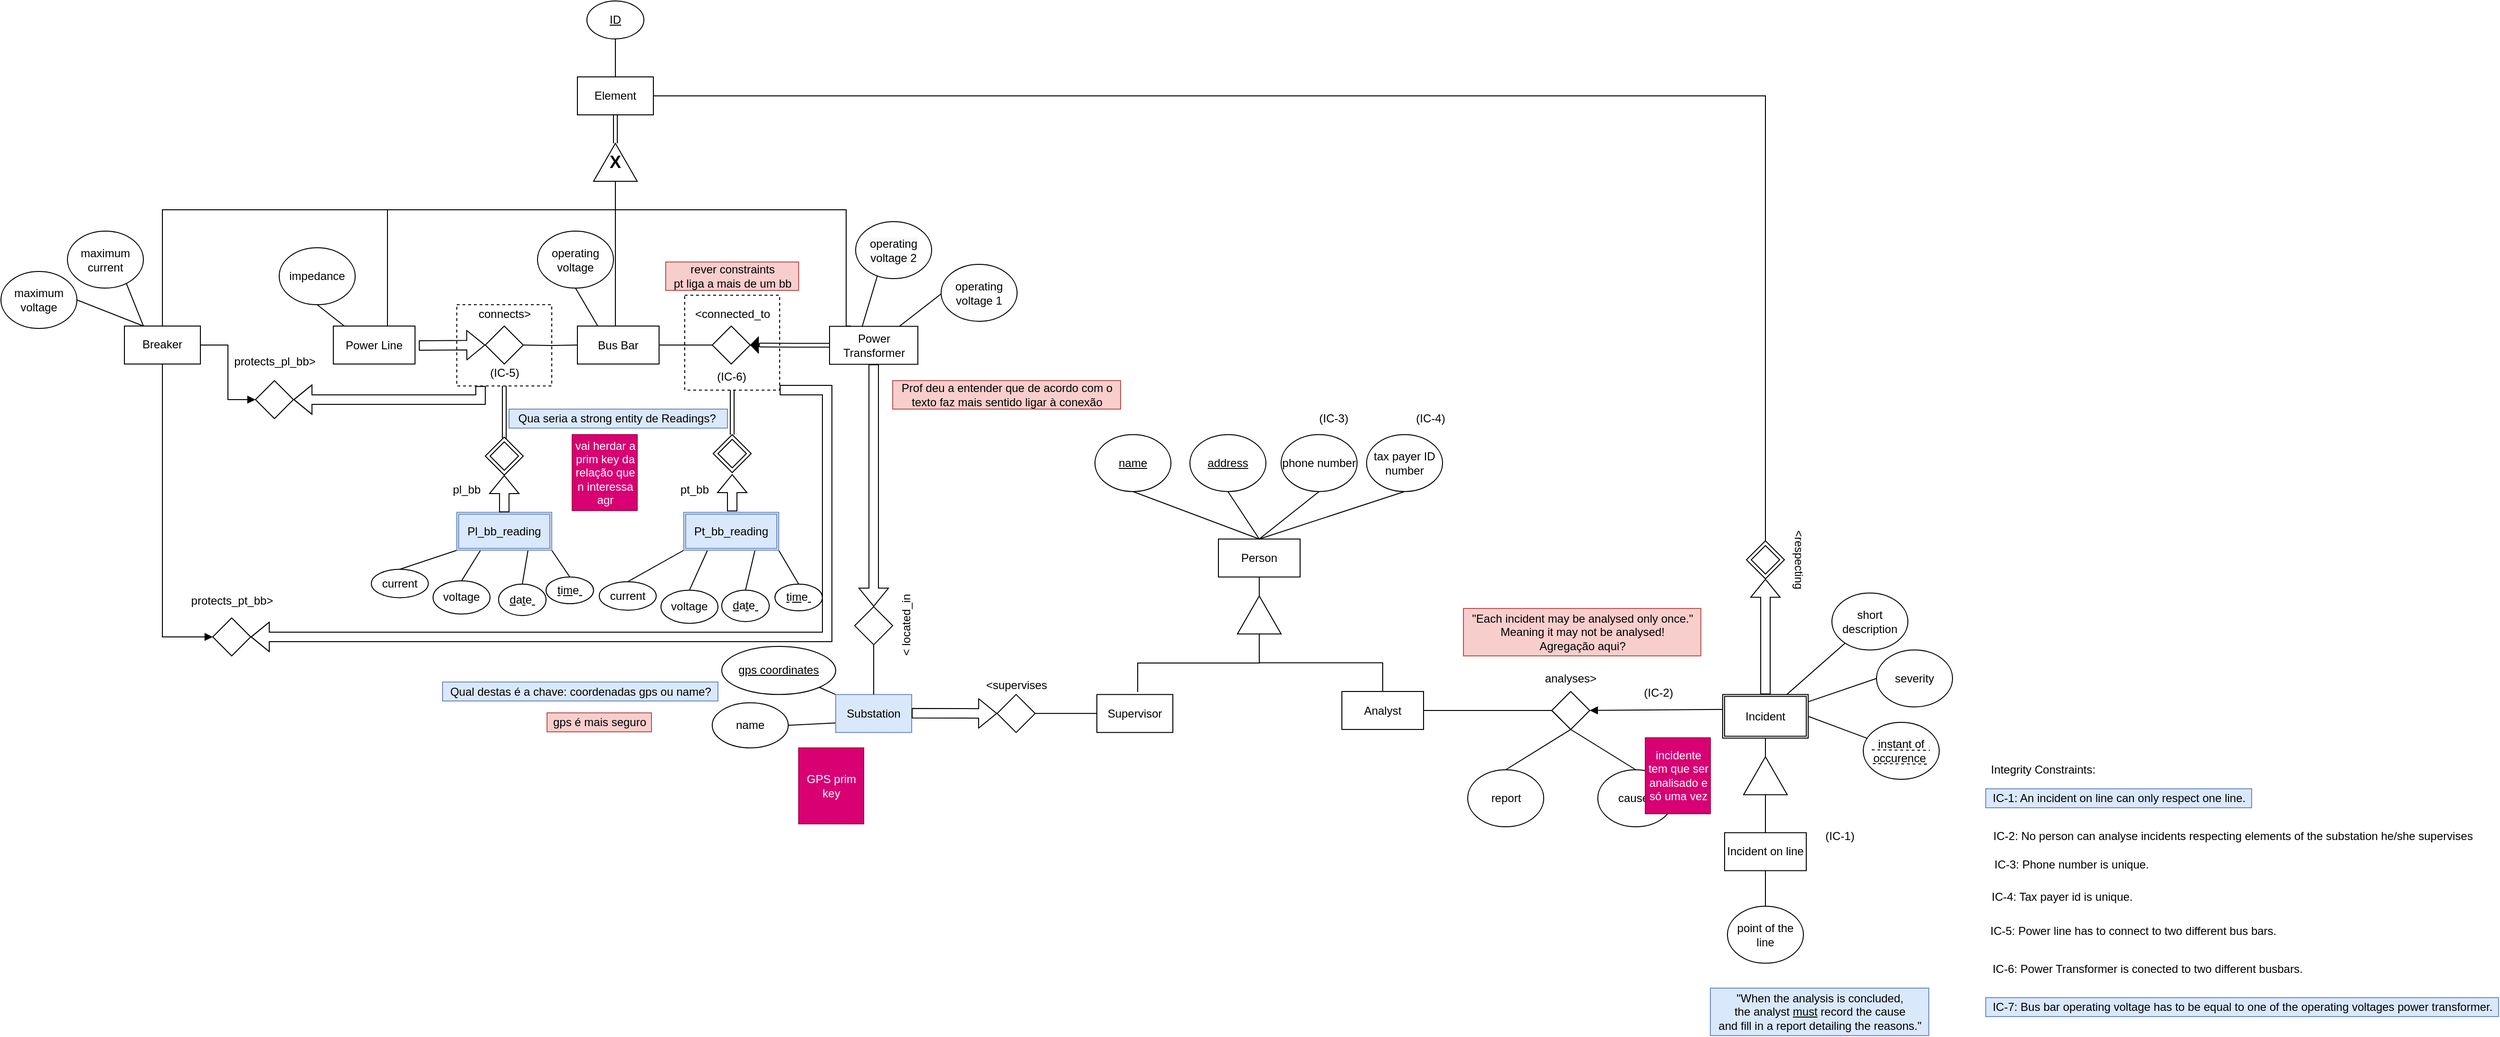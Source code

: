 <mxfile version="13.8.0" type="github">
  <diagram id="Y0KxQUBkyKEq2muDvGOm" name="Page-1">
    <mxGraphModel dx="1747" dy="596" grid="1" gridSize="10" guides="1" tooltips="1" connect="1" arrows="1" fold="1" page="1" pageScale="1" pageWidth="827" pageHeight="1169" math="0" shadow="0">
      <root>
        <mxCell id="0" />
        <mxCell id="1" parent="0" />
        <mxCell id="a2J0Nc1vYzjpuzIybUrS-59" value="" style="rounded=0;whiteSpace=wrap;html=1;dashed=1;fillColor=none;" parent="1" vertex="1">
          <mxGeometry x="470" y="370" width="100" height="100" as="geometry" />
        </mxCell>
        <mxCell id="L2RW_gPPLHdNKHFFvyPd-22" style="edgeStyle=orthogonalEdgeStyle;rounded=0;orthogonalLoop=1;jettySize=auto;html=1;exitX=0.5;exitY=0;exitDx=0;exitDy=0;entryX=0;entryY=0.5;entryDx=0;entryDy=0;endArrow=none;endFill=0;" parent="1" source="L2RW_gPPLHdNKHFFvyPd-1" target="L2RW_gPPLHdNKHFFvyPd-8" edge="1">
          <mxGeometry relative="1" as="geometry">
            <Array as="points">
              <mxPoint x="157" y="280" />
              <mxPoint x="397" y="280" />
            </Array>
          </mxGeometry>
        </mxCell>
        <mxCell id="VgiTeiBnJK4wXTCUt1GZ-3" style="rounded=0;orthogonalLoop=1;jettySize=auto;html=1;exitX=0.25;exitY=0;exitDx=0;exitDy=0;entryX=0.5;entryY=1;entryDx=0;entryDy=0;endArrow=none;endFill=0;" parent="1" source="a2J0Nc1vYzjpuzIybUrS-7" target="L2RW_gPPLHdNKHFFvyPd-5" edge="1">
          <mxGeometry relative="1" as="geometry">
            <mxPoint x="443.5" y="397.5" as="sourcePoint" />
          </mxGeometry>
        </mxCell>
        <mxCell id="L2RW_gPPLHdNKHFFvyPd-1" value="Power Line" style="rounded=0;whiteSpace=wrap;html=1;" parent="1" vertex="1">
          <mxGeometry x="100" y="402.5" width="86" height="40" as="geometry" />
        </mxCell>
        <mxCell id="L2RW_gPPLHdNKHFFvyPd-21" style="edgeStyle=orthogonalEdgeStyle;rounded=0;orthogonalLoop=1;jettySize=auto;html=1;exitX=0.5;exitY=0;exitDx=0;exitDy=0;entryX=0;entryY=0.5;entryDx=0;entryDy=0;endArrow=none;endFill=0;" parent="1" target="L2RW_gPPLHdNKHFFvyPd-8" edge="1">
          <mxGeometry relative="1" as="geometry">
            <Array as="points">
              <mxPoint x="397" y="405" />
            </Array>
            <mxPoint x="397" y="402.5" as="sourcePoint" />
          </mxGeometry>
        </mxCell>
        <mxCell id="L2RW_gPPLHdNKHFFvyPd-28" style="rounded=0;orthogonalLoop=1;jettySize=auto;html=1;exitX=0.136;exitY=0.004;exitDx=0;exitDy=0;entryX=0.5;entryY=1;entryDx=0;entryDy=0;endArrow=none;endFill=0;exitPerimeter=0;" parent="1" source="L2RW_gPPLHdNKHFFvyPd-1" target="L2RW_gPPLHdNKHFFvyPd-4" edge="1">
          <mxGeometry relative="1" as="geometry">
            <mxPoint x="127" y="402.49" as="sourcePoint" />
          </mxGeometry>
        </mxCell>
        <mxCell id="a2J0Nc1vYzjpuzIybUrS-54" style="edgeStyle=orthogonalEdgeStyle;rounded=0;orthogonalLoop=1;jettySize=auto;html=1;exitX=0;exitY=0.5;exitDx=0;exitDy=0;entryX=1;entryY=0.5;entryDx=0;entryDy=0;endArrow=none;endFill=0;" parent="1" target="sUP068O2RiSsUyLgRWOE-22" edge="1">
          <mxGeometry relative="1" as="geometry">
            <mxPoint x="357" y="422.5" as="sourcePoint" />
          </mxGeometry>
        </mxCell>
        <mxCell id="L2RW_gPPLHdNKHFFvyPd-23" style="edgeStyle=orthogonalEdgeStyle;rounded=0;orthogonalLoop=1;jettySize=auto;html=1;exitX=0.5;exitY=0;exitDx=0;exitDy=0;entryX=0;entryY=0.5;entryDx=0;entryDy=0;endArrow=none;endFill=0;" parent="1" target="L2RW_gPPLHdNKHFFvyPd-8" edge="1">
          <mxGeometry relative="1" as="geometry">
            <Array as="points">
              <mxPoint x="640" y="403" />
              <mxPoint x="640" y="280" />
              <mxPoint x="397" y="280" />
            </Array>
            <mxPoint x="645" y="402.5" as="sourcePoint" />
          </mxGeometry>
        </mxCell>
        <mxCell id="L2RW_gPPLHdNKHFFvyPd-30" style="rounded=0;orthogonalLoop=1;jettySize=auto;html=1;exitX=0.5;exitY=1;exitDx=0;exitDy=0;entryX=0.5;entryY=0;entryDx=0;entryDy=0;endArrow=none;endFill=0;" parent="1" target="L2RW_gPPLHdNKHFFvyPd-6" edge="1">
          <mxGeometry relative="1" as="geometry">
            <mxPoint x="645" y="442.5" as="sourcePoint" />
          </mxGeometry>
        </mxCell>
        <mxCell id="L2RW_gPPLHdNKHFFvyPd-31" style="rounded=0;orthogonalLoop=1;jettySize=auto;html=1;exitX=0.5;exitY=1;exitDx=0;exitDy=0;entryX=0.5;entryY=0;entryDx=0;entryDy=0;endArrow=none;endFill=0;" parent="1" target="L2RW_gPPLHdNKHFFvyPd-7" edge="1">
          <mxGeometry relative="1" as="geometry">
            <mxPoint x="645" y="442.5" as="sourcePoint" />
          </mxGeometry>
        </mxCell>
        <mxCell id="L2RW_gPPLHdNKHFFvyPd-4" value="impedance" style="ellipse;whiteSpace=wrap;html=1;" parent="1" vertex="1">
          <mxGeometry x="43" y="320" width="80" height="60" as="geometry" />
        </mxCell>
        <mxCell id="L2RW_gPPLHdNKHFFvyPd-5" value="operating voltage" style="ellipse;whiteSpace=wrap;html=1;" parent="1" vertex="1">
          <mxGeometry x="315" y="302.5" width="80" height="60" as="geometry" />
        </mxCell>
        <mxCell id="L2RW_gPPLHdNKHFFvyPd-6" value="operating voltage 1" style="ellipse;whiteSpace=wrap;html=1;" parent="1" vertex="1">
          <mxGeometry x="740" y="337.5" width="80" height="60" as="geometry" />
        </mxCell>
        <mxCell id="L2RW_gPPLHdNKHFFvyPd-7" value="&lt;span style=&quot;color: rgb(0 , 0 , 0) ; font-family: &amp;#34;helvetica&amp;#34; ; font-size: 12px ; font-style: normal ; font-weight: 400 ; letter-spacing: normal ; text-align: center ; text-indent: 0px ; text-transform: none ; word-spacing: 0px ; background-color: rgb(248 , 249 , 250) ; display: inline ; float: none&quot;&gt;operating voltage 2&lt;br&gt;&lt;/span&gt;" style="ellipse;whiteSpace=wrap;html=1;" parent="1" vertex="1">
          <mxGeometry x="650" y="292.5" width="80" height="60" as="geometry" />
        </mxCell>
        <mxCell id="L2RW_gPPLHdNKHFFvyPd-25" style="edgeStyle=orthogonalEdgeStyle;rounded=0;orthogonalLoop=1;jettySize=auto;html=1;exitX=1;exitY=0.5;exitDx=0;exitDy=0;entryX=0.5;entryY=1;entryDx=0;entryDy=0;endArrow=none;endFill=0;shape=link;" parent="1" source="L2RW_gPPLHdNKHFFvyPd-8" target="L2RW_gPPLHdNKHFFvyPd-24" edge="1">
          <mxGeometry relative="1" as="geometry" />
        </mxCell>
        <mxCell id="L2RW_gPPLHdNKHFFvyPd-8" value="&lt;b&gt;&lt;font style=&quot;font-size: 18px&quot;&gt;X&lt;/font&gt;&lt;/b&gt;" style="triangle;whiteSpace=wrap;html=1;direction=north;" parent="1" vertex="1">
          <mxGeometry x="374" y="210" width="46" height="40" as="geometry" />
        </mxCell>
        <mxCell id="L2RW_gPPLHdNKHFFvyPd-27" style="edgeStyle=orthogonalEdgeStyle;rounded=0;orthogonalLoop=1;jettySize=auto;html=1;exitX=0.5;exitY=0;exitDx=0;exitDy=0;entryX=0.5;entryY=1;entryDx=0;entryDy=0;endArrow=none;endFill=0;" parent="1" source="L2RW_gPPLHdNKHFFvyPd-24" target="L2RW_gPPLHdNKHFFvyPd-26" edge="1">
          <mxGeometry relative="1" as="geometry" />
        </mxCell>
        <mxCell id="q2oULeBiIMyMmIxV7hVm-10" style="edgeStyle=orthogonalEdgeStyle;rounded=0;orthogonalLoop=1;jettySize=auto;html=1;endArrow=none;endFill=0;exitX=1;exitY=0.5;exitDx=0;exitDy=0;entryX=0.5;entryY=0;entryDx=0;entryDy=0;" parent="1" source="L2RW_gPPLHdNKHFFvyPd-24" target="i0ntEIKi_8kebWYaH0-n-48" edge="1">
          <mxGeometry relative="1" as="geometry">
            <mxPoint x="1608" y="590" as="targetPoint" />
            <mxPoint x="1255" y="50" as="sourcePoint" />
            <Array as="points">
              <mxPoint x="1608" y="160" />
            </Array>
          </mxGeometry>
        </mxCell>
        <mxCell id="L2RW_gPPLHdNKHFFvyPd-24" value="Element" style="rounded=0;whiteSpace=wrap;html=1;" parent="1" vertex="1">
          <mxGeometry x="357" y="140" width="80" height="40" as="geometry" />
        </mxCell>
        <mxCell id="L2RW_gPPLHdNKHFFvyPd-26" value="&lt;u&gt;ID&lt;/u&gt;" style="ellipse;whiteSpace=wrap;html=1;" parent="1" vertex="1">
          <mxGeometry x="367" y="60" width="60" height="40" as="geometry" />
        </mxCell>
        <mxCell id="L2RW_gPPLHdNKHFFvyPd-34" style="edgeStyle=orthogonalEdgeStyle;rounded=0;orthogonalLoop=1;jettySize=auto;html=1;exitX=0.5;exitY=0;exitDx=0;exitDy=0;entryX=0;entryY=0.5;entryDx=0;entryDy=0;endArrow=none;endFill=0;" parent="1" source="L2RW_gPPLHdNKHFFvyPd-32" target="L2RW_gPPLHdNKHFFvyPd-8" edge="1">
          <mxGeometry relative="1" as="geometry">
            <Array as="points">
              <mxPoint x="-80" y="280" />
              <mxPoint x="397" y="280" />
            </Array>
          </mxGeometry>
        </mxCell>
        <mxCell id="L2RW_gPPLHdNKHFFvyPd-32" value="Breaker" style="rounded=0;whiteSpace=wrap;html=1;" parent="1" vertex="1">
          <mxGeometry x="-120" y="402.49" width="80" height="40" as="geometry" />
        </mxCell>
        <mxCell id="L2RW_gPPLHdNKHFFvyPd-38" style="rounded=0;jumpStyle=none;orthogonalLoop=1;jettySize=auto;html=1;exitX=1;exitY=0.5;exitDx=0;exitDy=0;entryX=0.25;entryY=0;entryDx=0;entryDy=0;endArrow=none;endFill=0;" parent="1" source="L2RW_gPPLHdNKHFFvyPd-35" target="L2RW_gPPLHdNKHFFvyPd-32" edge="1">
          <mxGeometry relative="1" as="geometry" />
        </mxCell>
        <mxCell id="L2RW_gPPLHdNKHFFvyPd-35" value="maximum voltage" style="ellipse;whiteSpace=wrap;html=1;" parent="1" vertex="1">
          <mxGeometry x="-250" y="345" width="80" height="60" as="geometry" />
        </mxCell>
        <mxCell id="L2RW_gPPLHdNKHFFvyPd-37" style="orthogonalLoop=1;jettySize=auto;html=1;exitX=0.5;exitY=0;exitDx=0;exitDy=0;entryX=0.25;entryY=0;entryDx=0;entryDy=0;endArrow=none;endFill=0;jumpStyle=none;rounded=0;" parent="1" source="L2RW_gPPLHdNKHFFvyPd-36" target="L2RW_gPPLHdNKHFFvyPd-32" edge="1">
          <mxGeometry relative="1" as="geometry" />
        </mxCell>
        <mxCell id="L2RW_gPPLHdNKHFFvyPd-36" value="maximum current" style="ellipse;whiteSpace=wrap;html=1;" parent="1" vertex="1">
          <mxGeometry x="-180" y="302.5" width="80" height="60" as="geometry" />
        </mxCell>
        <mxCell id="a2J0Nc1vYzjpuzIybUrS-136" style="edgeStyle=none;rounded=0;jumpSize=10;orthogonalLoop=1;jettySize=auto;html=1;exitX=0;exitY=0.5;exitDx=0;exitDy=0;entryX=1;entryY=0.5;entryDx=0;entryDy=0;startArrow=none;startFill=0;endArrow=none;endFill=0;strokeWidth=1;fillColor=none;" parent="1" source="L2RW_gPPLHdNKHFFvyPd-39" target="L2RW_gPPLHdNKHFFvyPd-66" edge="1">
          <mxGeometry relative="1" as="geometry" />
        </mxCell>
        <mxCell id="L2RW_gPPLHdNKHFFvyPd-39" value="Supervisor" style="rounded=0;whiteSpace=wrap;html=1;" parent="1" vertex="1">
          <mxGeometry x="904" y="790.67" width="80" height="40" as="geometry" />
        </mxCell>
        <mxCell id="L2RW_gPPLHdNKHFFvyPd-42" value="Person" style="rounded=0;whiteSpace=wrap;html=1;" parent="1" vertex="1">
          <mxGeometry x="1032" y="626.87" width="86" height="40" as="geometry" />
        </mxCell>
        <mxCell id="L2RW_gPPLHdNKHFFvyPd-47" style="rounded=0;jumpStyle=none;orthogonalLoop=1;jettySize=auto;html=1;exitX=0.5;exitY=1;exitDx=0;exitDy=0;entryX=0.5;entryY=0;entryDx=0;entryDy=0;endArrow=none;endFill=0;" parent="1" source="L2RW_gPPLHdNKHFFvyPd-43" target="L2RW_gPPLHdNKHFFvyPd-42" edge="1">
          <mxGeometry relative="1" as="geometry" />
        </mxCell>
        <mxCell id="L2RW_gPPLHdNKHFFvyPd-43" value="&lt;u&gt;name&lt;/u&gt;" style="ellipse;whiteSpace=wrap;html=1;" parent="1" vertex="1">
          <mxGeometry x="902" y="516.87" width="80" height="60" as="geometry" />
        </mxCell>
        <mxCell id="L2RW_gPPLHdNKHFFvyPd-48" style="rounded=0;jumpStyle=none;orthogonalLoop=1;jettySize=auto;html=1;exitX=0.5;exitY=1;exitDx=0;exitDy=0;entryX=0.5;entryY=0;entryDx=0;entryDy=0;endArrow=none;endFill=0;" parent="1" source="L2RW_gPPLHdNKHFFvyPd-44" target="L2RW_gPPLHdNKHFFvyPd-42" edge="1">
          <mxGeometry relative="1" as="geometry" />
        </mxCell>
        <mxCell id="L2RW_gPPLHdNKHFFvyPd-44" value="&lt;u&gt;address&lt;/u&gt;" style="ellipse;whiteSpace=wrap;html=1;" parent="1" vertex="1">
          <mxGeometry x="1002" y="516.87" width="80" height="60" as="geometry" />
        </mxCell>
        <mxCell id="L2RW_gPPLHdNKHFFvyPd-50" style="rounded=0;jumpStyle=none;orthogonalLoop=1;jettySize=auto;html=1;exitX=0.5;exitY=1;exitDx=0;exitDy=0;entryX=0.5;entryY=0;entryDx=0;entryDy=0;endArrow=none;endFill=0;" parent="1" source="L2RW_gPPLHdNKHFFvyPd-45" target="L2RW_gPPLHdNKHFFvyPd-42" edge="1">
          <mxGeometry relative="1" as="geometry" />
        </mxCell>
        <mxCell id="L2RW_gPPLHdNKHFFvyPd-45" value="phone number" style="ellipse;whiteSpace=wrap;html=1;" parent="1" vertex="1">
          <mxGeometry x="1098" y="516.87" width="80" height="60" as="geometry" />
        </mxCell>
        <mxCell id="L2RW_gPPLHdNKHFFvyPd-51" style="rounded=0;jumpStyle=none;orthogonalLoop=1;jettySize=auto;html=1;exitX=0.5;exitY=1;exitDx=0;exitDy=0;entryX=0.5;entryY=0;entryDx=0;entryDy=0;endArrow=none;endFill=0;" parent="1" source="L2RW_gPPLHdNKHFFvyPd-46" target="L2RW_gPPLHdNKHFFvyPd-42" edge="1">
          <mxGeometry relative="1" as="geometry" />
        </mxCell>
        <mxCell id="L2RW_gPPLHdNKHFFvyPd-46" value="tax payer ID number" style="ellipse;whiteSpace=wrap;html=1;" parent="1" vertex="1">
          <mxGeometry x="1188" y="516.87" width="80" height="60" as="geometry" />
        </mxCell>
        <mxCell id="L2RW_gPPLHdNKHFFvyPd-60" style="edgeStyle=orthogonalEdgeStyle;rounded=0;jumpStyle=none;orthogonalLoop=1;jettySize=auto;html=1;entryX=0;entryY=0.5;entryDx=0;entryDy=0;endArrow=none;endFill=0;" parent="1" target="L2RW_gPPLHdNKHFFvyPd-59" edge="1">
          <mxGeometry relative="1" as="geometry">
            <mxPoint x="947" y="788" as="sourcePoint" />
            <Array as="points">
              <mxPoint x="947" y="787.5" />
              <mxPoint x="947" y="757.5" />
              <mxPoint x="1075" y="757.5" />
            </Array>
          </mxGeometry>
        </mxCell>
        <mxCell id="a2J0Nc1vYzjpuzIybUrS-153" style="edgeStyle=none;rounded=0;jumpSize=10;orthogonalLoop=1;jettySize=auto;html=1;exitX=1;exitY=0.5;exitDx=0;exitDy=0;entryX=0;entryY=0.5;entryDx=0;entryDy=0;startArrow=none;startFill=0;endArrow=none;endFill=0;strokeWidth=1;fillColor=none;" parent="1" source="L2RW_gPPLHdNKHFFvyPd-56" target="EDN94cZxPP0RlWnuWc6e-1" edge="1">
          <mxGeometry relative="1" as="geometry" />
        </mxCell>
        <mxCell id="L2RW_gPPLHdNKHFFvyPd-56" value="Analyst" style="rounded=0;whiteSpace=wrap;html=1;" parent="1" vertex="1">
          <mxGeometry x="1162" y="787.5" width="86" height="40" as="geometry" />
        </mxCell>
        <mxCell id="L2RW_gPPLHdNKHFFvyPd-62" style="edgeStyle=orthogonalEdgeStyle;rounded=0;jumpStyle=none;orthogonalLoop=1;jettySize=auto;html=1;exitX=0;exitY=0.5;exitDx=0;exitDy=0;entryX=0.5;entryY=0;entryDx=0;entryDy=0;endArrow=none;endFill=0;" parent="1" source="L2RW_gPPLHdNKHFFvyPd-59" target="L2RW_gPPLHdNKHFFvyPd-56" edge="1">
          <mxGeometry relative="1" as="geometry" />
        </mxCell>
        <mxCell id="L2RW_gPPLHdNKHFFvyPd-63" style="edgeStyle=orthogonalEdgeStyle;rounded=0;jumpStyle=none;orthogonalLoop=1;jettySize=auto;html=1;exitX=1;exitY=0.5;exitDx=0;exitDy=0;entryX=0.5;entryY=1;entryDx=0;entryDy=0;endArrow=none;endFill=0;" parent="1" source="L2RW_gPPLHdNKHFFvyPd-59" target="L2RW_gPPLHdNKHFFvyPd-42" edge="1">
          <mxGeometry relative="1" as="geometry" />
        </mxCell>
        <mxCell id="L2RW_gPPLHdNKHFFvyPd-59" value="" style="triangle;whiteSpace=wrap;html=1;direction=north;" parent="1" vertex="1">
          <mxGeometry x="1052" y="686.87" width="46" height="40" as="geometry" />
        </mxCell>
        <mxCell id="L2RW_gPPLHdNKHFFvyPd-66" value="" style="rhombus;whiteSpace=wrap;html=1;" parent="1" vertex="1">
          <mxGeometry x="799" y="790.67" width="40" height="40" as="geometry" />
        </mxCell>
        <mxCell id="a2J0Nc1vYzjpuzIybUrS-159" value="" style="edgeStyle=none;rounded=0;jumpSize=10;orthogonalLoop=1;jettySize=auto;html=1;startArrow=none;startFill=0;endArrow=none;endFill=0;strokeWidth=1;fillColor=none;exitX=0.75;exitY=0;exitDx=0;exitDy=0;" parent="1" source="dva9v5aQtzbPUR5y3_-g-8" target="q2oULeBiIMyMmIxV7hVm-17" edge="1">
          <mxGeometry relative="1" as="geometry">
            <mxPoint x="1631.831" y="786.25" as="sourcePoint" />
          </mxGeometry>
        </mxCell>
        <mxCell id="q2oULeBiIMyMmIxV7hVm-12" style="edgeStyle=orthogonalEdgeStyle;rounded=0;orthogonalLoop=1;jettySize=auto;html=1;endArrow=none;endFill=0;entryX=0.5;entryY=0;entryDx=0;entryDy=0;shape=flexArrow;startArrow=block;exitX=0.5;exitY=1;exitDx=0;exitDy=0;" parent="1" source="i0ntEIKi_8kebWYaH0-n-48" target="dva9v5aQtzbPUR5y3_-g-8" edge="1">
          <mxGeometry relative="1" as="geometry">
            <mxPoint x="1608.0" y="786.25" as="targetPoint" />
            <mxPoint x="1608" y="690" as="sourcePoint" />
          </mxGeometry>
        </mxCell>
        <mxCell id="q2oULeBiIMyMmIxV7hVm-13" value="&amp;lt;respecting" style="text;html=1;strokeColor=none;fillColor=none;align=center;verticalAlign=middle;whiteSpace=wrap;rounded=0;rotation=90;" parent="1" vertex="1">
          <mxGeometry x="1608" y="638.75" width="70" height="20" as="geometry" />
        </mxCell>
        <mxCell id="a2J0Nc1vYzjpuzIybUrS-158" value="" style="edgeStyle=none;rounded=0;jumpSize=10;orthogonalLoop=1;jettySize=auto;html=1;startArrow=none;startFill=0;endArrow=none;endFill=0;strokeWidth=1;fillColor=none;entryX=1;entryY=0.5;entryDx=0;entryDy=0;" parent="1" source="q2oULeBiIMyMmIxV7hVm-14" target="dva9v5aQtzbPUR5y3_-g-8" edge="1">
          <mxGeometry relative="1" as="geometry">
            <mxPoint x="1651" y="817.526" as="targetPoint" />
          </mxGeometry>
        </mxCell>
        <mxCell id="q2oULeBiIMyMmIxV7hVm-14" value="&lt;span&gt;i&lt;/span&gt;n&lt;span&gt;s&lt;/span&gt;t&lt;span&gt;a&lt;/span&gt;n&lt;span&gt;t&lt;/span&gt; &lt;span&gt;o&lt;/span&gt;f&lt;span&gt; &lt;/span&gt;o&lt;span&gt;c&lt;/span&gt;c&lt;span&gt;u&lt;/span&gt;r&lt;span&gt;e&lt;/span&gt;n&lt;span&gt;c&lt;/span&gt;e&lt;span&gt;&amp;nbsp;&lt;/span&gt;" style="ellipse;whiteSpace=wrap;html=1;fontStyle=0" parent="1" vertex="1">
          <mxGeometry x="1711" y="820" width="80" height="60" as="geometry" />
        </mxCell>
        <mxCell id="q2oULeBiIMyMmIxV7hVm-19" style="edgeStyle=none;rounded=0;orthogonalLoop=1;jettySize=auto;html=1;exitX=0;exitY=0.5;exitDx=0;exitDy=0;endArrow=none;endFill=0;" parent="1" source="q2oULeBiIMyMmIxV7hVm-16" target="dva9v5aQtzbPUR5y3_-g-8" edge="1">
          <mxGeometry relative="1" as="geometry">
            <mxPoint x="1651" y="806.25" as="targetPoint" />
          </mxGeometry>
        </mxCell>
        <mxCell id="q2oULeBiIMyMmIxV7hVm-16" value="severity" style="ellipse;whiteSpace=wrap;html=1;fontStyle=0" parent="1" vertex="1">
          <mxGeometry x="1725" y="743.75" width="80" height="60" as="geometry" />
        </mxCell>
        <mxCell id="q2oULeBiIMyMmIxV7hVm-17" value="short description" style="ellipse;whiteSpace=wrap;html=1;fontStyle=0" parent="1" vertex="1">
          <mxGeometry x="1678" y="683.75" width="80" height="60" as="geometry" />
        </mxCell>
        <mxCell id="EDN94cZxPP0RlWnuWc6e-15" style="edgeStyle=none;rounded=0;orthogonalLoop=1;jettySize=auto;html=1;exitX=0.5;exitY=0;exitDx=0;exitDy=0;entryX=0.5;entryY=1;entryDx=0;entryDy=0;startArrow=none;startFill=0;endArrow=none;endFill=0;" parent="1" source="EDN94cZxPP0RlWnuWc6e-12" edge="1" target="EDN94cZxPP0RlWnuWc6e-1">
          <mxGeometry relative="1" as="geometry">
            <mxPoint x="1403.0" y="827.5" as="targetPoint" />
          </mxGeometry>
        </mxCell>
        <mxCell id="EDN94cZxPP0RlWnuWc6e-12" value="causes" style="ellipse;whiteSpace=wrap;html=1;" parent="1" vertex="1">
          <mxGeometry x="1431.5" y="870" width="80" height="60" as="geometry" />
        </mxCell>
        <mxCell id="EDN94cZxPP0RlWnuWc6e-14" style="rounded=0;orthogonalLoop=1;jettySize=auto;html=1;exitX=0.5;exitY=0;exitDx=0;exitDy=0;entryX=0.5;entryY=1;entryDx=0;entryDy=0;startArrow=none;startFill=0;endArrow=none;endFill=0;" parent="1" source="EDN94cZxPP0RlWnuWc6e-13" edge="1" target="EDN94cZxPP0RlWnuWc6e-1">
          <mxGeometry relative="1" as="geometry">
            <mxPoint x="1403.0" y="827.5" as="targetPoint" />
          </mxGeometry>
        </mxCell>
        <mxCell id="EDN94cZxPP0RlWnuWc6e-13" value="report" style="ellipse;whiteSpace=wrap;html=1;" parent="1" vertex="1">
          <mxGeometry x="1294.5" y="870" width="80" height="60" as="geometry" />
        </mxCell>
        <mxCell id="sUP068O2RiSsUyLgRWOE-52" style="edgeStyle=orthogonalEdgeStyle;rounded=0;orthogonalLoop=1;jettySize=auto;html=1;exitX=1;exitY=0.5;exitDx=0;exitDy=0;entryX=0.5;entryY=1;entryDx=0;entryDy=0;endArrow=none;endFill=0;" parent="1" source="sUP068O2RiSsUyLgRWOE-51" target="dva9v5aQtzbPUR5y3_-g-8" edge="1">
          <mxGeometry relative="1" as="geometry">
            <Array as="points" />
            <mxPoint x="1608.0" y="826.25" as="targetPoint" />
          </mxGeometry>
        </mxCell>
        <mxCell id="sUP068O2RiSsUyLgRWOE-54" style="edgeStyle=orthogonalEdgeStyle;rounded=0;orthogonalLoop=1;jettySize=auto;html=1;exitX=0;exitY=0.5;exitDx=0;exitDy=0;entryX=0.5;entryY=0;entryDx=0;entryDy=0;endArrow=none;endFill=0;" parent="1" source="sUP068O2RiSsUyLgRWOE-51" target="sUP068O2RiSsUyLgRWOE-53" edge="1">
          <mxGeometry relative="1" as="geometry" />
        </mxCell>
        <mxCell id="sUP068O2RiSsUyLgRWOE-51" value="" style="triangle;whiteSpace=wrap;html=1;direction=north;" parent="1" vertex="1">
          <mxGeometry x="1585" y="856.25" width="46" height="40" as="geometry" />
        </mxCell>
        <mxCell id="sUP068O2RiSsUyLgRWOE-53" value="Incident on line" style="rounded=0;whiteSpace=wrap;html=1;" parent="1" vertex="1">
          <mxGeometry x="1565" y="936.25" width="86" height="40" as="geometry" />
        </mxCell>
        <mxCell id="sUP068O2RiSsUyLgRWOE-56" style="edgeStyle=orthogonalEdgeStyle;rounded=0;orthogonalLoop=1;jettySize=auto;html=1;exitX=0.5;exitY=0;exitDx=0;exitDy=0;entryX=0.5;entryY=1;entryDx=0;entryDy=0;endArrow=none;endFill=0;" parent="1" source="sUP068O2RiSsUyLgRWOE-55" target="sUP068O2RiSsUyLgRWOE-53" edge="1">
          <mxGeometry relative="1" as="geometry" />
        </mxCell>
        <mxCell id="sUP068O2RiSsUyLgRWOE-55" value="point of the line" style="ellipse;whiteSpace=wrap;html=1;" parent="1" vertex="1">
          <mxGeometry x="1568" y="1013.75" width="80" height="60" as="geometry" />
        </mxCell>
        <mxCell id="i0ntEIKi_8kebWYaH0-n-35" style="edgeStyle=orthogonalEdgeStyle;shape=flexArrow;rounded=0;orthogonalLoop=1;jettySize=auto;html=1;exitX=0.5;exitY=1;exitDx=0;exitDy=0;entryX=0.5;entryY=0;entryDx=0;entryDy=0;startArrow=none;endArrow=block;endFill=0;startFill=0;" parent="1" source="a2J0Nc1vYzjpuzIybUrS-5" target="a2J0Nc1vYzjpuzIybUrS-93" edge="1">
          <mxGeometry relative="1" as="geometry" />
        </mxCell>
        <mxCell id="a2J0Nc1vYzjpuzIybUrS-5" value="Power Transformer" style="rounded=0;whiteSpace=wrap;html=1;" parent="1" vertex="1">
          <mxGeometry x="622.5" y="402.81" width="93" height="40" as="geometry" />
        </mxCell>
        <mxCell id="a2J0Nc1vYzjpuzIybUrS-6" style="edgeStyle=orthogonalEdgeStyle;rounded=0;jumpStyle=none;orthogonalLoop=1;jettySize=auto;html=1;exitX=1;exitY=0.5;exitDx=0;exitDy=0;entryX=0;entryY=0.5;entryDx=0;entryDy=0;endArrow=none;endFill=0;" parent="1" source="a2J0Nc1vYzjpuzIybUrS-7" target="a2J0Nc1vYzjpuzIybUrS-8" edge="1">
          <mxGeometry relative="1" as="geometry" />
        </mxCell>
        <mxCell id="a2J0Nc1vYzjpuzIybUrS-7" value="Bus Bar" style="rounded=0;whiteSpace=wrap;html=1;" parent="1" vertex="1">
          <mxGeometry x="357" y="402.5" width="86" height="40" as="geometry" />
        </mxCell>
        <mxCell id="a2J0Nc1vYzjpuzIybUrS-8" value="" style="rhombus;whiteSpace=wrap;html=1;" parent="1" vertex="1">
          <mxGeometry x="499" y="402.5" width="40" height="40" as="geometry" />
        </mxCell>
        <mxCell id="a2J0Nc1vYzjpuzIybUrS-9" value="" style="group;verticalAlign=top;rotation=0;" parent="1" vertex="1" connectable="0">
          <mxGeometry x="549" y="422.5" as="geometry" />
        </mxCell>
        <mxCell id="a2J0Nc1vYzjpuzIybUrS-10" value="" style="group" parent="a2J0Nc1vYzjpuzIybUrS-9" vertex="1" connectable="0">
          <mxGeometry as="geometry" />
        </mxCell>
        <mxCell id="a2J0Nc1vYzjpuzIybUrS-11" style="edgeStyle=orthogonalEdgeStyle;shape=link;rounded=0;jumpStyle=none;orthogonalLoop=1;jettySize=auto;html=1;exitX=0;exitY=0.5;exitDx=0;exitDy=0;startArrow=block;endArrow=none;endFill=0;fillColor=#000000;" parent="a2J0Nc1vYzjpuzIybUrS-10" source="a2J0Nc1vYzjpuzIybUrS-5" edge="1">
          <mxGeometry relative="1" as="geometry">
            <mxPoint as="targetPoint" />
          </mxGeometry>
        </mxCell>
        <mxCell id="a2J0Nc1vYzjpuzIybUrS-12" style="edgeStyle=orthogonalEdgeStyle;shape=flexArrow;rounded=0;jumpStyle=none;orthogonalLoop=1;jettySize=auto;html=1;exitX=1;exitY=0.5;exitDx=0;exitDy=0;startArrow=block;endArrow=none;endFill=0;fillColor=#000000;width=3.333;startSize=2.333;startWidth=12.222;" parent="a2J0Nc1vYzjpuzIybUrS-10" source="a2J0Nc1vYzjpuzIybUrS-8" edge="1">
          <mxGeometry relative="1" as="geometry">
            <mxPoint as="targetPoint" />
          </mxGeometry>
        </mxCell>
        <mxCell id="sUP068O2RiSsUyLgRWOE-22" value="" style="rhombus;whiteSpace=wrap;html=1;verticalAlign=top;" parent="1" vertex="1">
          <mxGeometry x="260" y="402.5" width="40" height="40" as="geometry" />
        </mxCell>
        <mxCell id="a2J0Nc1vYzjpuzIybUrS-56" value="connects&amp;gt;" style="text;html=1;align=center;verticalAlign=middle;resizable=0;points=[];autosize=1;" parent="1" vertex="1">
          <mxGeometry x="245" y="380" width="70" height="20" as="geometry" />
        </mxCell>
        <mxCell id="7febHckpT6x9cNdqsE0F-14" style="edgeStyle=orthogonalEdgeStyle;rounded=0;orthogonalLoop=1;jettySize=auto;html=1;exitX=0.5;exitY=1;exitDx=0;exitDy=0;entryX=0.5;entryY=0;entryDx=0;entryDy=0;shape=link;" parent="1" source="a2J0Nc1vYzjpuzIybUrS-55" target="KIF1mdX3ea5FJy20ws_q-3" edge="1">
          <mxGeometry relative="1" as="geometry">
            <mxPoint x="280" y="524.01" as="targetPoint" />
          </mxGeometry>
        </mxCell>
        <mxCell id="a2J0Nc1vYzjpuzIybUrS-55" value="" style="rounded=0;whiteSpace=wrap;html=1;dashed=1;fillColor=none;" parent="1" vertex="1">
          <mxGeometry x="230" y="380" width="100" height="85.62" as="geometry" />
        </mxCell>
        <mxCell id="a2J0Nc1vYzjpuzIybUrS-72" value="&amp;lt;connected_to" style="text;html=1;align=center;verticalAlign=middle;resizable=0;points=[];autosize=1;" parent="1" vertex="1">
          <mxGeometry x="475" y="380" width="90" height="20" as="geometry" />
        </mxCell>
        <mxCell id="a2J0Nc1vYzjpuzIybUrS-87" value="" style="shape=flexArrow;endArrow=classic;html=1;strokeWidth=1;fillColor=none;" parent="1" edge="1">
          <mxGeometry width="50" height="50" relative="1" as="geometry">
            <mxPoint x="190" y="423" as="sourcePoint" />
            <mxPoint x="260" y="422.5" as="targetPoint" />
          </mxGeometry>
        </mxCell>
        <mxCell id="a2J0Nc1vYzjpuzIybUrS-127" style="edgeStyle=none;rounded=0;jumpSize=10;orthogonalLoop=1;jettySize=auto;html=1;exitX=0;exitY=0;exitDx=0;exitDy=0;startArrow=none;startFill=0;endArrow=none;endFill=0;strokeWidth=1;fillColor=none;entryX=1;entryY=1;entryDx=0;entryDy=0;" parent="1" source="a2J0Nc1vYzjpuzIybUrS-88" target="a2J0Nc1vYzjpuzIybUrS-128" edge="1">
          <mxGeometry relative="1" as="geometry">
            <mxPoint x="759" y="770.67" as="targetPoint" />
          </mxGeometry>
        </mxCell>
        <mxCell id="a2J0Nc1vYzjpuzIybUrS-129" style="edgeStyle=none;rounded=0;jumpSize=10;orthogonalLoop=1;jettySize=auto;html=1;exitX=0;exitY=0.75;exitDx=0;exitDy=0;startArrow=none;startFill=0;endArrow=none;endFill=0;strokeWidth=1;fillColor=none;entryX=1;entryY=0.5;entryDx=0;entryDy=0;" parent="1" source="a2J0Nc1vYzjpuzIybUrS-88" target="a2J0Nc1vYzjpuzIybUrS-130" edge="1">
          <mxGeometry relative="1" as="geometry">
            <mxPoint x="769" y="821.003" as="targetPoint" />
          </mxGeometry>
        </mxCell>
        <mxCell id="a2J0Nc1vYzjpuzIybUrS-88" value="Substation" style="rounded=0;whiteSpace=wrap;html=1;fillColor=#dae8fc;strokeColor=#6c8ebf;" parent="1" vertex="1">
          <mxGeometry x="629" y="790.67" width="80" height="40" as="geometry" />
        </mxCell>
        <mxCell id="a2J0Nc1vYzjpuzIybUrS-94" style="edgeStyle=orthogonalEdgeStyle;rounded=0;jumpSize=10;orthogonalLoop=1;jettySize=auto;html=1;exitX=0.5;exitY=1;exitDx=0;exitDy=0;entryX=0.5;entryY=0;entryDx=0;entryDy=0;startArrow=none;startFill=0;endArrow=none;endFill=0;strokeWidth=1;fillColor=none;" parent="1" source="a2J0Nc1vYzjpuzIybUrS-93" target="a2J0Nc1vYzjpuzIybUrS-88" edge="1">
          <mxGeometry relative="1" as="geometry" />
        </mxCell>
        <mxCell id="a2J0Nc1vYzjpuzIybUrS-93" value="" style="rhombus;whiteSpace=wrap;html=1;" parent="1" vertex="1">
          <mxGeometry x="649" y="698.17" width="40" height="40" as="geometry" />
        </mxCell>
        <mxCell id="a2J0Nc1vYzjpuzIybUrS-101" style="edgeStyle=orthogonalEdgeStyle;rounded=0;jumpSize=10;orthogonalLoop=1;jettySize=auto;html=1;exitX=0.5;exitY=0;exitDx=0;exitDy=0;startArrow=none;startFill=0;endArrow=none;endFill=0;strokeWidth=1;fillColor=none;shape=link;entryX=0.5;entryY=1;entryDx=0;entryDy=0;" parent="1" source="i0ntEIKi_8kebWYaH0-n-26" target="a2J0Nc1vYzjpuzIybUrS-59" edge="1">
          <mxGeometry relative="1" as="geometry">
            <mxPoint x="490" y="480" as="targetPoint" />
            <mxPoint x="520" y="524.01" as="sourcePoint" />
          </mxGeometry>
        </mxCell>
        <mxCell id="a2J0Nc1vYzjpuzIybUrS-110" value="pl_bb" style="text;html=1;align=center;verticalAlign=middle;resizable=0;points=[];autosize=1;" parent="1" vertex="1">
          <mxGeometry x="220" y="565" width="40" height="20" as="geometry" />
        </mxCell>
        <mxCell id="a2J0Nc1vYzjpuzIybUrS-111" value="pt_bb" style="text;html=1;align=center;verticalAlign=middle;resizable=0;points=[];autosize=1;" parent="1" vertex="1">
          <mxGeometry x="455" y="565" width="50" height="20" as="geometry" />
        </mxCell>
        <mxCell id="a2J0Nc1vYzjpuzIybUrS-113" style="rounded=0;jumpSize=10;orthogonalLoop=1;jettySize=auto;html=1;exitX=0.5;exitY=0;exitDx=0;exitDy=0;startArrow=none;startFill=0;endArrow=none;endFill=0;strokeWidth=1;fillColor=none;entryX=0;entryY=1;entryDx=0;entryDy=0;" parent="1" source="a2J0Nc1vYzjpuzIybUrS-112" target="a2J0Nc1vYzjpuzIybUrS-121" edge="1">
          <mxGeometry relative="1" as="geometry">
            <mxPoint x="176" y="647.13" as="targetPoint" />
          </mxGeometry>
        </mxCell>
        <mxCell id="a2J0Nc1vYzjpuzIybUrS-112" value="current" style="ellipse;whiteSpace=wrap;html=1;fillColor=none;" parent="1" vertex="1">
          <mxGeometry x="140" y="658.75" width="60" height="30" as="geometry" />
        </mxCell>
        <mxCell id="a2J0Nc1vYzjpuzIybUrS-118" style="edgeStyle=none;rounded=0;jumpSize=10;orthogonalLoop=1;jettySize=auto;html=1;exitX=0.5;exitY=0;exitDx=0;exitDy=0;startArrow=none;startFill=0;endArrow=none;endFill=0;strokeWidth=1;fillColor=none;entryX=0.25;entryY=1;entryDx=0;entryDy=0;" parent="1" source="a2J0Nc1vYzjpuzIybUrS-117" target="a2J0Nc1vYzjpuzIybUrS-121" edge="1">
          <mxGeometry relative="1" as="geometry">
            <mxPoint x="212" y="647.14" as="targetPoint" />
          </mxGeometry>
        </mxCell>
        <mxCell id="a2J0Nc1vYzjpuzIybUrS-117" value="voltage" style="ellipse;whiteSpace=wrap;html=1;fillColor=none;" parent="1" vertex="1">
          <mxGeometry x="205" y="670.93" width="60" height="35" as="geometry" />
        </mxCell>
        <mxCell id="a2J0Nc1vYzjpuzIybUrS-122" style="edgeStyle=none;rounded=0;jumpSize=10;orthogonalLoop=1;jettySize=auto;html=1;exitX=0.75;exitY=1;exitDx=0;exitDy=0;entryX=0.5;entryY=0;entryDx=0;entryDy=0;startArrow=none;startFill=0;endArrow=none;endFill=0;strokeWidth=1;fillColor=none;" parent="1" source="a2J0Nc1vYzjpuzIybUrS-121" target="HleIgmeVltsVrSch5Aos-1" edge="1">
          <mxGeometry relative="1" as="geometry">
            <mxPoint x="249" y="670.63" as="targetPoint" />
          </mxGeometry>
        </mxCell>
        <mxCell id="a2J0Nc1vYzjpuzIybUrS-125" style="edgeStyle=none;rounded=0;jumpSize=10;orthogonalLoop=1;jettySize=auto;html=1;exitX=1;exitY=1;exitDx=0;exitDy=0;entryX=0.5;entryY=0;entryDx=0;entryDy=0;startArrow=none;startFill=0;endArrow=none;endFill=0;strokeWidth=1;fillColor=none;" parent="1" source="a2J0Nc1vYzjpuzIybUrS-121" target="a2J0Nc1vYzjpuzIybUrS-124" edge="1">
          <mxGeometry relative="1" as="geometry">
            <mxPoint x="317.15" y="677.02" as="targetPoint" />
          </mxGeometry>
        </mxCell>
        <mxCell id="a2J0Nc1vYzjpuzIybUrS-121" value="Pl_bb_reading" style="shape=ext;double=1;rounded=0;whiteSpace=wrap;html=1;fillColor=#dae8fc;strokeColor=#6c8ebf;" parent="1" vertex="1">
          <mxGeometry x="230" y="598.75" width="100" height="40" as="geometry" />
        </mxCell>
        <mxCell id="a2J0Nc1vYzjpuzIybUrS-124" value="&lt;u&gt;t&lt;/u&gt;i&lt;u&gt;m&lt;/u&gt;e&lt;u&gt;&amp;nbsp;&lt;/u&gt;" style="ellipse;whiteSpace=wrap;html=1;fillColor=none;fontStyle=0" parent="1" vertex="1">
          <mxGeometry x="324" y="666.87" width="50" height="28.17" as="geometry" />
        </mxCell>
        <mxCell id="a2J0Nc1vYzjpuzIybUrS-126" value="&amp;lt; located_in" style="text;html=1;align=center;verticalAlign=middle;resizable=0;points=[];autosize=1;rotation=-90;" parent="1" vertex="1">
          <mxGeometry x="663.5" y="708.17" width="80" height="20" as="geometry" />
        </mxCell>
        <mxCell id="a2J0Nc1vYzjpuzIybUrS-128" value="&lt;span&gt;gps coordinates&lt;/span&gt;" style="ellipse;whiteSpace=wrap;html=1;fillColor=none;fontStyle=4" parent="1" vertex="1">
          <mxGeometry x="509" y="740" width="120" height="50.67" as="geometry" />
        </mxCell>
        <mxCell id="a2J0Nc1vYzjpuzIybUrS-130" value="name" style="ellipse;whiteSpace=wrap;html=1;fillColor=none;fontStyle=0" parent="1" vertex="1">
          <mxGeometry x="499" y="799.42" width="80" height="47.5" as="geometry" />
        </mxCell>
        <mxCell id="a2J0Nc1vYzjpuzIybUrS-133" value="" style="shape=flexArrow;endArrow=classic;html=1;strokeWidth=1;fillColor=none;entryX=0;entryY=0.5;entryDx=0;entryDy=0;" parent="1" target="L2RW_gPPLHdNKHFFvyPd-66" edge="1">
          <mxGeometry width="50" height="50" relative="1" as="geometry">
            <mxPoint x="709" y="810.38" as="sourcePoint" />
            <mxPoint x="769" y="810.56" as="targetPoint" />
          </mxGeometry>
        </mxCell>
        <mxCell id="a2J0Nc1vYzjpuzIybUrS-135" value="&amp;lt;supervises" style="text;html=1;align=center;verticalAlign=middle;resizable=0;points=[];autosize=1;" parent="1" vertex="1">
          <mxGeometry x="779" y="770.67" width="80" height="20" as="geometry" />
        </mxCell>
        <mxCell id="a2J0Nc1vYzjpuzIybUrS-160" style="edgeStyle=none;rounded=0;jumpSize=10;orthogonalLoop=1;jettySize=auto;html=1;startArrow=block;startFill=1;endArrow=none;endFill=0;strokeWidth=1;fillColor=none;entryX=0.001;entryY=0.341;entryDx=0;entryDy=0;entryPerimeter=0;exitX=1;exitY=0.5;exitDx=0;exitDy=0;" parent="1" source="EDN94cZxPP0RlWnuWc6e-1" target="dva9v5aQtzbPUR5y3_-g-8" edge="1">
          <mxGeometry relative="1" as="geometry">
            <mxPoint x="1563" y="805" as="targetPoint" />
          </mxGeometry>
        </mxCell>
        <mxCell id="cv97ledu6ouqQ9UIFpWF-10" style="edgeStyle=orthogonalEdgeStyle;rounded=0;orthogonalLoop=1;jettySize=auto;html=1;exitX=0;exitY=0.5;exitDx=0;exitDy=0;entryX=1;entryY=0.5;entryDx=0;entryDy=0;startArrow=block;startFill=1;endArrow=none;endFill=0;" parent="1" source="cv97ledu6ouqQ9UIFpWF-8" target="L2RW_gPPLHdNKHFFvyPd-32" edge="1">
          <mxGeometry relative="1" as="geometry" />
        </mxCell>
        <mxCell id="cv97ledu6ouqQ9UIFpWF-25" style="edgeStyle=orthogonalEdgeStyle;shape=flexArrow;rounded=0;orthogonalLoop=1;jettySize=auto;html=1;exitX=1;exitY=0.5;exitDx=0;exitDy=0;entryX=0.25;entryY=1;entryDx=0;entryDy=0;startArrow=block;startFill=1;endArrow=none;endFill=0;" parent="1" source="cv97ledu6ouqQ9UIFpWF-8" target="a2J0Nc1vYzjpuzIybUrS-55" edge="1">
          <mxGeometry relative="1" as="geometry">
            <Array as="points">
              <mxPoint x="255" y="480" />
            </Array>
          </mxGeometry>
        </mxCell>
        <mxCell id="cv97ledu6ouqQ9UIFpWF-8" value="" style="rhombus;whiteSpace=wrap;html=1;" parent="1" vertex="1">
          <mxGeometry x="18" y="460" width="40" height="40" as="geometry" />
        </mxCell>
        <mxCell id="EDN94cZxPP0RlWnuWc6e-4" value="analyses&amp;gt;" style="text;html=1;strokeColor=none;fillColor=none;align=center;verticalAlign=middle;whiteSpace=wrap;rounded=0;" parent="1" vertex="1">
          <mxGeometry x="1373" y="763.75" width="60" height="20" as="geometry" />
        </mxCell>
        <mxCell id="cv97ledu6ouqQ9UIFpWF-21" style="edgeStyle=orthogonalEdgeStyle;rounded=0;orthogonalLoop=1;jettySize=auto;html=1;exitX=0;exitY=0.5;exitDx=0;exitDy=0;startArrow=block;startFill=1;endArrow=none;endFill=0;entryX=0.5;entryY=1;entryDx=0;entryDy=0;" parent="1" source="cv97ledu6ouqQ9UIFpWF-17" target="L2RW_gPPLHdNKHFFvyPd-32" edge="1">
          <mxGeometry relative="1" as="geometry">
            <mxPoint x="-40" y="540" as="targetPoint" />
          </mxGeometry>
        </mxCell>
        <mxCell id="Oql_5mqSsc3SmcIrE4aq-3" style="edgeStyle=orthogonalEdgeStyle;rounded=0;orthogonalLoop=1;jettySize=auto;html=1;exitX=1;exitY=0.5;exitDx=0;exitDy=0;shape=flexArrow;endArrow=none;endFill=0;startArrow=block;" parent="1" source="cv97ledu6ouqQ9UIFpWF-17" edge="1">
          <mxGeometry relative="1" as="geometry">
            <mxPoint x="570" y="470" as="targetPoint" />
            <Array as="points">
              <mxPoint x="620" y="730" />
              <mxPoint x="620" y="470" />
            </Array>
          </mxGeometry>
        </mxCell>
        <mxCell id="cv97ledu6ouqQ9UIFpWF-17" value="" style="rhombus;whiteSpace=wrap;html=1;" parent="1" vertex="1">
          <mxGeometry x="-27" y="710" width="40" height="40" as="geometry" />
        </mxCell>
        <mxCell id="cv97ledu6ouqQ9UIFpWF-18" value="protects_pl_bb&amp;gt;" style="text;html=1;align=center;verticalAlign=middle;resizable=0;points=[];autosize=1;" parent="1" vertex="1">
          <mxGeometry x="-12" y="430" width="100" height="20" as="geometry" />
        </mxCell>
        <mxCell id="cv97ledu6ouqQ9UIFpWF-23" value="protects_pt_bb&amp;gt;" style="text;html=1;align=center;verticalAlign=middle;resizable=0;points=[];autosize=1;" parent="1" vertex="1">
          <mxGeometry x="-57" y="681.58" width="100" height="20" as="geometry" />
        </mxCell>
        <mxCell id="HleIgmeVltsVrSch5Aos-1" value="&lt;u&gt;d&lt;/u&gt;a&lt;u&gt;t&lt;/u&gt;e&lt;u&gt;&amp;nbsp;&lt;/u&gt;" style="ellipse;whiteSpace=wrap;html=1;" parent="1" vertex="1">
          <mxGeometry x="274" y="674.35" width="50" height="33.13" as="geometry" />
        </mxCell>
        <mxCell id="HleIgmeVltsVrSch5Aos-2" value="Qua seria a strong entity de Readings?&amp;nbsp;" style="text;html=1;align=center;verticalAlign=middle;resizable=0;points=[];autosize=1;fillColor=#dae8fc;strokeColor=#6c8ebf;" parent="1" vertex="1">
          <mxGeometry x="285" y="490" width="230" height="20" as="geometry" />
        </mxCell>
        <mxCell id="dva9v5aQtzbPUR5y3_-g-1" value="Qual destas é a chave: coordenadas gps ou name?" style="text;html=1;align=center;verticalAlign=middle;resizable=0;points=[];autosize=1;fillColor=#dae8fc;strokeColor=#6c8ebf;" parent="1" vertex="1">
          <mxGeometry x="215" y="777.5" width="290" height="20" as="geometry" />
        </mxCell>
        <mxCell id="dva9v5aQtzbPUR5y3_-g-6" value="(IC-1)" style="text;html=1;align=center;verticalAlign=middle;resizable=0;points=[];autosize=1;" parent="1" vertex="1">
          <mxGeometry x="1661" y="930" width="50" height="20" as="geometry" />
        </mxCell>
        <mxCell id="dva9v5aQtzbPUR5y3_-g-8" value="Incident" style="shape=ext;double=1;rounded=0;whiteSpace=wrap;html=1;" parent="1" vertex="1">
          <mxGeometry x="1563" y="790.67" width="90" height="45.99" as="geometry" />
        </mxCell>
        <mxCell id="dva9v5aQtzbPUR5y3_-g-9" value="Integrity Constraints:" style="text;html=1;align=center;verticalAlign=middle;resizable=0;points=[];autosize=1;" parent="1" vertex="1">
          <mxGeometry x="1835" y="860" width="130" height="20" as="geometry" />
        </mxCell>
        <mxCell id="dva9v5aQtzbPUR5y3_-g-10" value="IC-1: An incident on line can only respect one line." style="text;html=1;align=center;verticalAlign=middle;resizable=0;points=[];autosize=1;fillColor=#dae8fc;strokeColor=#6c8ebf;" parent="1" vertex="1">
          <mxGeometry x="1840" y="890" width="280" height="20" as="geometry" />
        </mxCell>
        <mxCell id="dva9v5aQtzbPUR5y3_-g-11" value="IC-2:&amp;nbsp;No person can analyse incidents respecting elements of the substation he/she supervises" style="text;html=1;align=center;verticalAlign=middle;resizable=0;points=[];autosize=1;" parent="1" vertex="1">
          <mxGeometry x="1840" y="930" width="520" height="20" as="geometry" />
        </mxCell>
        <mxCell id="7febHckpT6x9cNdqsE0F-2" value="(IC-3)" style="text;html=1;align=center;verticalAlign=middle;resizable=0;points=[];autosize=1;" parent="1" vertex="1">
          <mxGeometry x="1128" y="490" width="50" height="20" as="geometry" />
        </mxCell>
        <mxCell id="7febHckpT6x9cNdqsE0F-3" value="(IC-4)" style="text;html=1;align=center;verticalAlign=middle;resizable=0;points=[];autosize=1;" parent="1" vertex="1">
          <mxGeometry x="1230" y="490" width="50" height="20" as="geometry" />
        </mxCell>
        <mxCell id="7febHckpT6x9cNdqsE0F-4" value="IC-3: Phone number is unique." style="text;html=1;align=center;verticalAlign=middle;resizable=0;points=[];autosize=1;" parent="1" vertex="1">
          <mxGeometry x="1840" y="960" width="180" height="20" as="geometry" />
        </mxCell>
        <mxCell id="7febHckpT6x9cNdqsE0F-5" value="IC-4: Tax payer id is unique." style="text;html=1;align=center;verticalAlign=middle;resizable=0;points=[];autosize=1;" parent="1" vertex="1">
          <mxGeometry x="1840" y="993.75" width="160" height="20" as="geometry" />
        </mxCell>
        <mxCell id="7febHckpT6x9cNdqsE0F-7" value="(IC-5)" style="text;html=1;align=center;verticalAlign=middle;resizable=0;points=[];autosize=1;" parent="1" vertex="1">
          <mxGeometry x="255" y="442.49" width="50" height="20" as="geometry" />
        </mxCell>
        <mxCell id="7febHckpT6x9cNdqsE0F-8" value="(IC-6)" style="text;html=1;align=center;verticalAlign=middle;resizable=0;points=[];autosize=1;" parent="1" vertex="1">
          <mxGeometry x="494" y="445.62" width="50" height="20" as="geometry" />
        </mxCell>
        <mxCell id="7febHckpT6x9cNdqsE0F-9" value="IC-5: Power line has to connect to two different bus bars." style="text;html=1;align=center;verticalAlign=middle;resizable=0;points=[];autosize=1;" parent="1" vertex="1">
          <mxGeometry x="1835" y="1030" width="320" height="20" as="geometry" />
        </mxCell>
        <mxCell id="7febHckpT6x9cNdqsE0F-11" value="IC-6: Power Transformer is conected to two different busbars." style="text;html=1;align=center;verticalAlign=middle;resizable=0;points=[];autosize=1;" parent="1" vertex="1">
          <mxGeometry x="1840" y="1070" width="340" height="20" as="geometry" />
        </mxCell>
        <mxCell id="BYfQX0V6IfIUA_o-6fSE-1" value="IC-7: Bus bar operating voltage has to be equal to one of the operating voltages power transformer." style="text;html=1;align=center;verticalAlign=middle;resizable=0;points=[];autosize=1;fillColor=#dae8fc;strokeColor=#6c8ebf;" parent="1" vertex="1">
          <mxGeometry x="1840" y="1110" width="540" height="20" as="geometry" />
        </mxCell>
        <mxCell id="DODyMxZLebzbS2etTAWJ-3" value="&quot;When the analysis is concluded, &lt;br&gt;the analyst &lt;u&gt;must&lt;/u&gt; record the cause &lt;br&gt;and fill in a report detailing the reasons.&quot;" style="text;html=1;align=center;verticalAlign=middle;resizable=0;points=[];autosize=1;fillColor=#dae8fc;strokeColor=#6c8ebf;" parent="1" vertex="1">
          <mxGeometry x="1550" y="1100" width="230" height="50" as="geometry" />
        </mxCell>
        <mxCell id="tzOjuS0Or8HsRundHYS5-5" value="gps é mais seguro" style="text;html=1;align=center;verticalAlign=middle;resizable=0;points=[];autosize=1;fillColor=#f8cecc;strokeColor=#b85450;" parent="1" vertex="1">
          <mxGeometry x="325" y="810" width="110" height="20" as="geometry" />
        </mxCell>
        <mxCell id="KIF1mdX3ea5FJy20ws_q-5" value="" style="group" parent="1" vertex="1" connectable="0">
          <mxGeometry x="260" y="519.5" width="40" height="40" as="geometry" />
        </mxCell>
        <mxCell id="KIF1mdX3ea5FJy20ws_q-4" value="" style="group" parent="KIF1mdX3ea5FJy20ws_q-5" vertex="1" connectable="0">
          <mxGeometry width="40" height="40" as="geometry" />
        </mxCell>
        <mxCell id="KIF1mdX3ea5FJy20ws_q-2" value="" style="rhombus;whiteSpace=wrap;html=1;" parent="KIF1mdX3ea5FJy20ws_q-4" vertex="1">
          <mxGeometry width="40" height="40" as="geometry" />
        </mxCell>
        <mxCell id="KIF1mdX3ea5FJy20ws_q-3" value="" style="rhombus;whiteSpace=wrap;html=1;" parent="KIF1mdX3ea5FJy20ws_q-4" vertex="1">
          <mxGeometry x="5" y="5" width="30" height="30" as="geometry" />
        </mxCell>
        <mxCell id="i0ntEIKi_8kebWYaH0-n-15" style="rounded=0;jumpSize=10;orthogonalLoop=1;jettySize=auto;html=1;exitX=0.5;exitY=0;exitDx=0;exitDy=0;startArrow=none;startFill=0;endArrow=none;endFill=0;strokeWidth=1;fillColor=none;entryX=0;entryY=1;entryDx=0;entryDy=0;" parent="1" source="i0ntEIKi_8kebWYaH0-n-16" target="i0ntEIKi_8kebWYaH0-n-21" edge="1">
          <mxGeometry relative="1" as="geometry">
            <mxPoint x="416" y="656.92" as="targetPoint" />
          </mxGeometry>
        </mxCell>
        <mxCell id="i0ntEIKi_8kebWYaH0-n-16" value="current" style="ellipse;whiteSpace=wrap;html=1;fillColor=none;" parent="1" vertex="1">
          <mxGeometry x="380" y="671.87" width="60" height="30" as="geometry" />
        </mxCell>
        <mxCell id="i0ntEIKi_8kebWYaH0-n-17" style="edgeStyle=none;rounded=0;jumpSize=10;orthogonalLoop=1;jettySize=auto;html=1;exitX=0.5;exitY=0;exitDx=0;exitDy=0;startArrow=none;startFill=0;endArrow=none;endFill=0;strokeWidth=1;fillColor=none;entryX=0.25;entryY=1;entryDx=0;entryDy=0;" parent="1" source="i0ntEIKi_8kebWYaH0-n-18" target="i0ntEIKi_8kebWYaH0-n-21" edge="1">
          <mxGeometry relative="1" as="geometry">
            <mxPoint x="452" y="656.93" as="targetPoint" />
          </mxGeometry>
        </mxCell>
        <mxCell id="i0ntEIKi_8kebWYaH0-n-18" value="voltage" style="ellipse;whiteSpace=wrap;html=1;fillColor=none;" parent="1" vertex="1">
          <mxGeometry x="445" y="680.72" width="60" height="35" as="geometry" />
        </mxCell>
        <mxCell id="i0ntEIKi_8kebWYaH0-n-19" style="edgeStyle=none;rounded=0;jumpSize=10;orthogonalLoop=1;jettySize=auto;html=1;exitX=0.75;exitY=1;exitDx=0;exitDy=0;entryX=0.5;entryY=0;entryDx=0;entryDy=0;startArrow=none;startFill=0;endArrow=none;endFill=0;strokeWidth=1;fillColor=none;" parent="1" source="i0ntEIKi_8kebWYaH0-n-21" target="i0ntEIKi_8kebWYaH0-n-23" edge="1">
          <mxGeometry relative="1" as="geometry">
            <mxPoint x="489" y="680.42" as="targetPoint" />
          </mxGeometry>
        </mxCell>
        <mxCell id="i0ntEIKi_8kebWYaH0-n-20" style="edgeStyle=none;rounded=0;jumpSize=10;orthogonalLoop=1;jettySize=auto;html=1;exitX=1;exitY=1;exitDx=0;exitDy=0;entryX=0.5;entryY=0;entryDx=0;entryDy=0;startArrow=none;startFill=0;endArrow=none;endFill=0;strokeWidth=1;fillColor=none;" parent="1" source="i0ntEIKi_8kebWYaH0-n-21" target="i0ntEIKi_8kebWYaH0-n-22" edge="1">
          <mxGeometry relative="1" as="geometry">
            <mxPoint x="557.15" y="686.81" as="targetPoint" />
          </mxGeometry>
        </mxCell>
        <mxCell id="i0ntEIKi_8kebWYaH0-n-21" value="Pt_bb_reading" style="shape=ext;double=1;rounded=0;whiteSpace=wrap;html=1;fillColor=#dae8fc;strokeColor=#6c8ebf;" parent="1" vertex="1">
          <mxGeometry x="469" y="598.75" width="100" height="40" as="geometry" />
        </mxCell>
        <mxCell id="i0ntEIKi_8kebWYaH0-n-22" value="&lt;u&gt;t&lt;/u&gt;i&lt;u&gt;m&lt;/u&gt;e&lt;u&gt;&amp;nbsp;&lt;/u&gt;" style="ellipse;whiteSpace=wrap;html=1;fillColor=none;fontStyle=0" parent="1" vertex="1">
          <mxGeometry x="565" y="674.35" width="50" height="28.17" as="geometry" />
        </mxCell>
        <mxCell id="i0ntEIKi_8kebWYaH0-n-23" value="&lt;u&gt;d&lt;/u&gt;a&lt;u&gt;t&lt;/u&gt;e&lt;u&gt;&amp;nbsp;&lt;/u&gt;" style="ellipse;whiteSpace=wrap;html=1;" parent="1" vertex="1">
          <mxGeometry x="509" y="680.72" width="50" height="33.13" as="geometry" />
        </mxCell>
        <mxCell id="i0ntEIKi_8kebWYaH0-n-24" value="" style="group" parent="1" vertex="1" connectable="0">
          <mxGeometry x="500" y="516.87" width="40" height="40" as="geometry" />
        </mxCell>
        <mxCell id="i0ntEIKi_8kebWYaH0-n-25" value="" style="group" parent="i0ntEIKi_8kebWYaH0-n-24" vertex="1" connectable="0">
          <mxGeometry width="40" height="40" as="geometry" />
        </mxCell>
        <mxCell id="i0ntEIKi_8kebWYaH0-n-26" value="" style="rhombus;whiteSpace=wrap;html=1;" parent="i0ntEIKi_8kebWYaH0-n-25" vertex="1">
          <mxGeometry width="40" height="40" as="geometry" />
        </mxCell>
        <mxCell id="i0ntEIKi_8kebWYaH0-n-27" value="" style="rhombus;whiteSpace=wrap;html=1;" parent="i0ntEIKi_8kebWYaH0-n-25" vertex="1">
          <mxGeometry x="5" y="5" width="30" height="30" as="geometry" />
        </mxCell>
        <mxCell id="i0ntEIKi_8kebWYaH0-n-30" style="edgeStyle=orthogonalEdgeStyle;shape=flexArrow;rounded=0;orthogonalLoop=1;jettySize=auto;html=1;exitX=0.5;exitY=1;exitDx=0;exitDy=0;entryX=0.5;entryY=0;entryDx=0;entryDy=0;startArrow=block;endArrow=none;endFill=0;" parent="1" source="KIF1mdX3ea5FJy20ws_q-2" target="a2J0Nc1vYzjpuzIybUrS-121" edge="1">
          <mxGeometry relative="1" as="geometry" />
        </mxCell>
        <mxCell id="i0ntEIKi_8kebWYaH0-n-46" value="" style="group" parent="1" vertex="1" connectable="0">
          <mxGeometry x="1588" y="628.75" width="40" height="40" as="geometry" />
        </mxCell>
        <mxCell id="i0ntEIKi_8kebWYaH0-n-47" value="" style="group" parent="i0ntEIKi_8kebWYaH0-n-46" vertex="1" connectable="0">
          <mxGeometry width="40" height="40" as="geometry" />
        </mxCell>
        <mxCell id="i0ntEIKi_8kebWYaH0-n-48" value="" style="rhombus;whiteSpace=wrap;html=1;" parent="i0ntEIKi_8kebWYaH0-n-47" vertex="1">
          <mxGeometry width="40" height="40" as="geometry" />
        </mxCell>
        <mxCell id="i0ntEIKi_8kebWYaH0-n-49" value="" style="rhombus;whiteSpace=wrap;html=1;" parent="i0ntEIKi_8kebWYaH0-n-47" vertex="1">
          <mxGeometry x="5" y="5" width="30" height="30" as="geometry" />
        </mxCell>
        <mxCell id="i0ntEIKi_8kebWYaH0-n-54" value="" style="endArrow=none;dashed=1;html=1;" parent="1" edge="1">
          <mxGeometry width="50" height="50" relative="1" as="geometry">
            <mxPoint x="1720" y="849" as="sourcePoint" />
            <mxPoint x="1781" y="849.49" as="targetPoint" />
          </mxGeometry>
        </mxCell>
        <mxCell id="i0ntEIKi_8kebWYaH0-n-55" value="" style="endArrow=none;dashed=1;html=1;" parent="1" edge="1">
          <mxGeometry width="50" height="50" relative="1" as="geometry">
            <mxPoint x="1721.0" y="863.51" as="sourcePoint" />
            <mxPoint x="1781.0" y="864" as="targetPoint" />
          </mxGeometry>
        </mxCell>
        <mxCell id="DODyMxZLebzbS2etTAWJ-1" value="&quot;Each incident may be analysed only once.&quot;&lt;br&gt;Meaning it may not be analysed!&lt;br&gt;Agregação aqui?" style="text;html=1;align=center;verticalAlign=middle;resizable=0;points=[];autosize=1;fillColor=#f8cecc;strokeColor=#b85450;" parent="1" vertex="1">
          <mxGeometry x="1290" y="700" width="250" height="50" as="geometry" />
        </mxCell>
        <mxCell id="AyGn59jicORFrERCS8TO-1" value="rever constraints &lt;br&gt;pt liga a mais de um bb" style="text;html=1;align=center;verticalAlign=middle;resizable=0;points=[];autosize=1;fillColor=#f8cecc;strokeColor=#b85450;" vertex="1" parent="1">
          <mxGeometry x="450" y="335" width="140" height="30" as="geometry" />
        </mxCell>
        <mxCell id="AyGn59jicORFrERCS8TO-2" value="Prof deu a entender que de acordo com o &lt;br&gt;texto faz mais sentido ligar à conexão" style="text;html=1;align=center;verticalAlign=middle;resizable=0;points=[];autosize=1;fillColor=#f8cecc;strokeColor=#b85450;" vertex="1" parent="1">
          <mxGeometry x="689" y="460" width="240" height="30" as="geometry" />
        </mxCell>
        <mxCell id="EDN94cZxPP0RlWnuWc6e-1" value="" style="rhombus;whiteSpace=wrap;html=1;" parent="1" vertex="1">
          <mxGeometry x="1383" y="787.5" width="40" height="40" as="geometry" />
        </mxCell>
        <mxCell id="a2J0Nc1vYzjpuzIybUrS-157" style="edgeStyle=none;rounded=0;jumpSize=10;orthogonalLoop=1;jettySize=auto;html=1;exitX=0;exitY=1;exitDx=0;exitDy=0;entryX=0;entryY=0.5;entryDx=0;entryDy=0;startArrow=none;startFill=0;endArrow=none;endFill=0;strokeWidth=1;fillColor=none;" parent="1" source="EDN94cZxPP0RlWnuWc6e-1" target="EDN94cZxPP0RlWnuWc6e-1" edge="1">
          <mxGeometry x="1307" y="755" as="geometry" />
        </mxCell>
        <mxCell id="7febHckpT6x9cNdqsE0F-1" value="(IC-2)" style="text;html=1;align=center;verticalAlign=middle;resizable=0;points=[];autosize=1;" parent="1" vertex="1">
          <mxGeometry x="1470" y="779.42" width="50" height="20" as="geometry" />
        </mxCell>
        <mxCell id="t6mavUqs9S7Qa4o5IFS--1" value="incidente tem que ser analisado e só uma vez" style="text;html=1;strokeColor=#A50040;fillColor=#d80073;align=center;verticalAlign=middle;whiteSpace=wrap;rounded=0;fontColor=#ffffff;" vertex="1" parent="1">
          <mxGeometry x="1481.5" y="836.25" width="68.5" height="80" as="geometry" />
        </mxCell>
        <mxCell id="t6mavUqs9S7Qa4o5IFS--5" value="GPS prim key" style="text;html=1;strokeColor=#A50040;fillColor=#d80073;align=center;verticalAlign=middle;whiteSpace=wrap;rounded=0;fontColor=#ffffff;" vertex="1" parent="1">
          <mxGeometry x="590" y="846.92" width="68.5" height="80" as="geometry" />
        </mxCell>
        <mxCell id="t6mavUqs9S7Qa4o5IFS--6" value="vai herdar a prim key da relação que n interessa agr" style="text;html=1;strokeColor=#A50040;fillColor=#d80073;align=center;verticalAlign=middle;whiteSpace=wrap;rounded=0;fontColor=#ffffff;" vertex="1" parent="1">
          <mxGeometry x="351.5" y="516.87" width="68.5" height="80" as="geometry" />
        </mxCell>
        <mxCell id="t6mavUqs9S7Qa4o5IFS--7" style="edgeStyle=orthogonalEdgeStyle;shape=flexArrow;rounded=0;orthogonalLoop=1;jettySize=auto;html=1;exitX=0.5;exitY=1;exitDx=0;exitDy=0;entryX=0.5;entryY=0;entryDx=0;entryDy=0;startArrow=block;endArrow=none;endFill=0;" edge="1" parent="1">
          <mxGeometry relative="1" as="geometry">
            <mxPoint x="520" y="558.5" as="sourcePoint" />
            <mxPoint x="520" y="597.75" as="targetPoint" />
          </mxGeometry>
        </mxCell>
      </root>
    </mxGraphModel>
  </diagram>
</mxfile>
